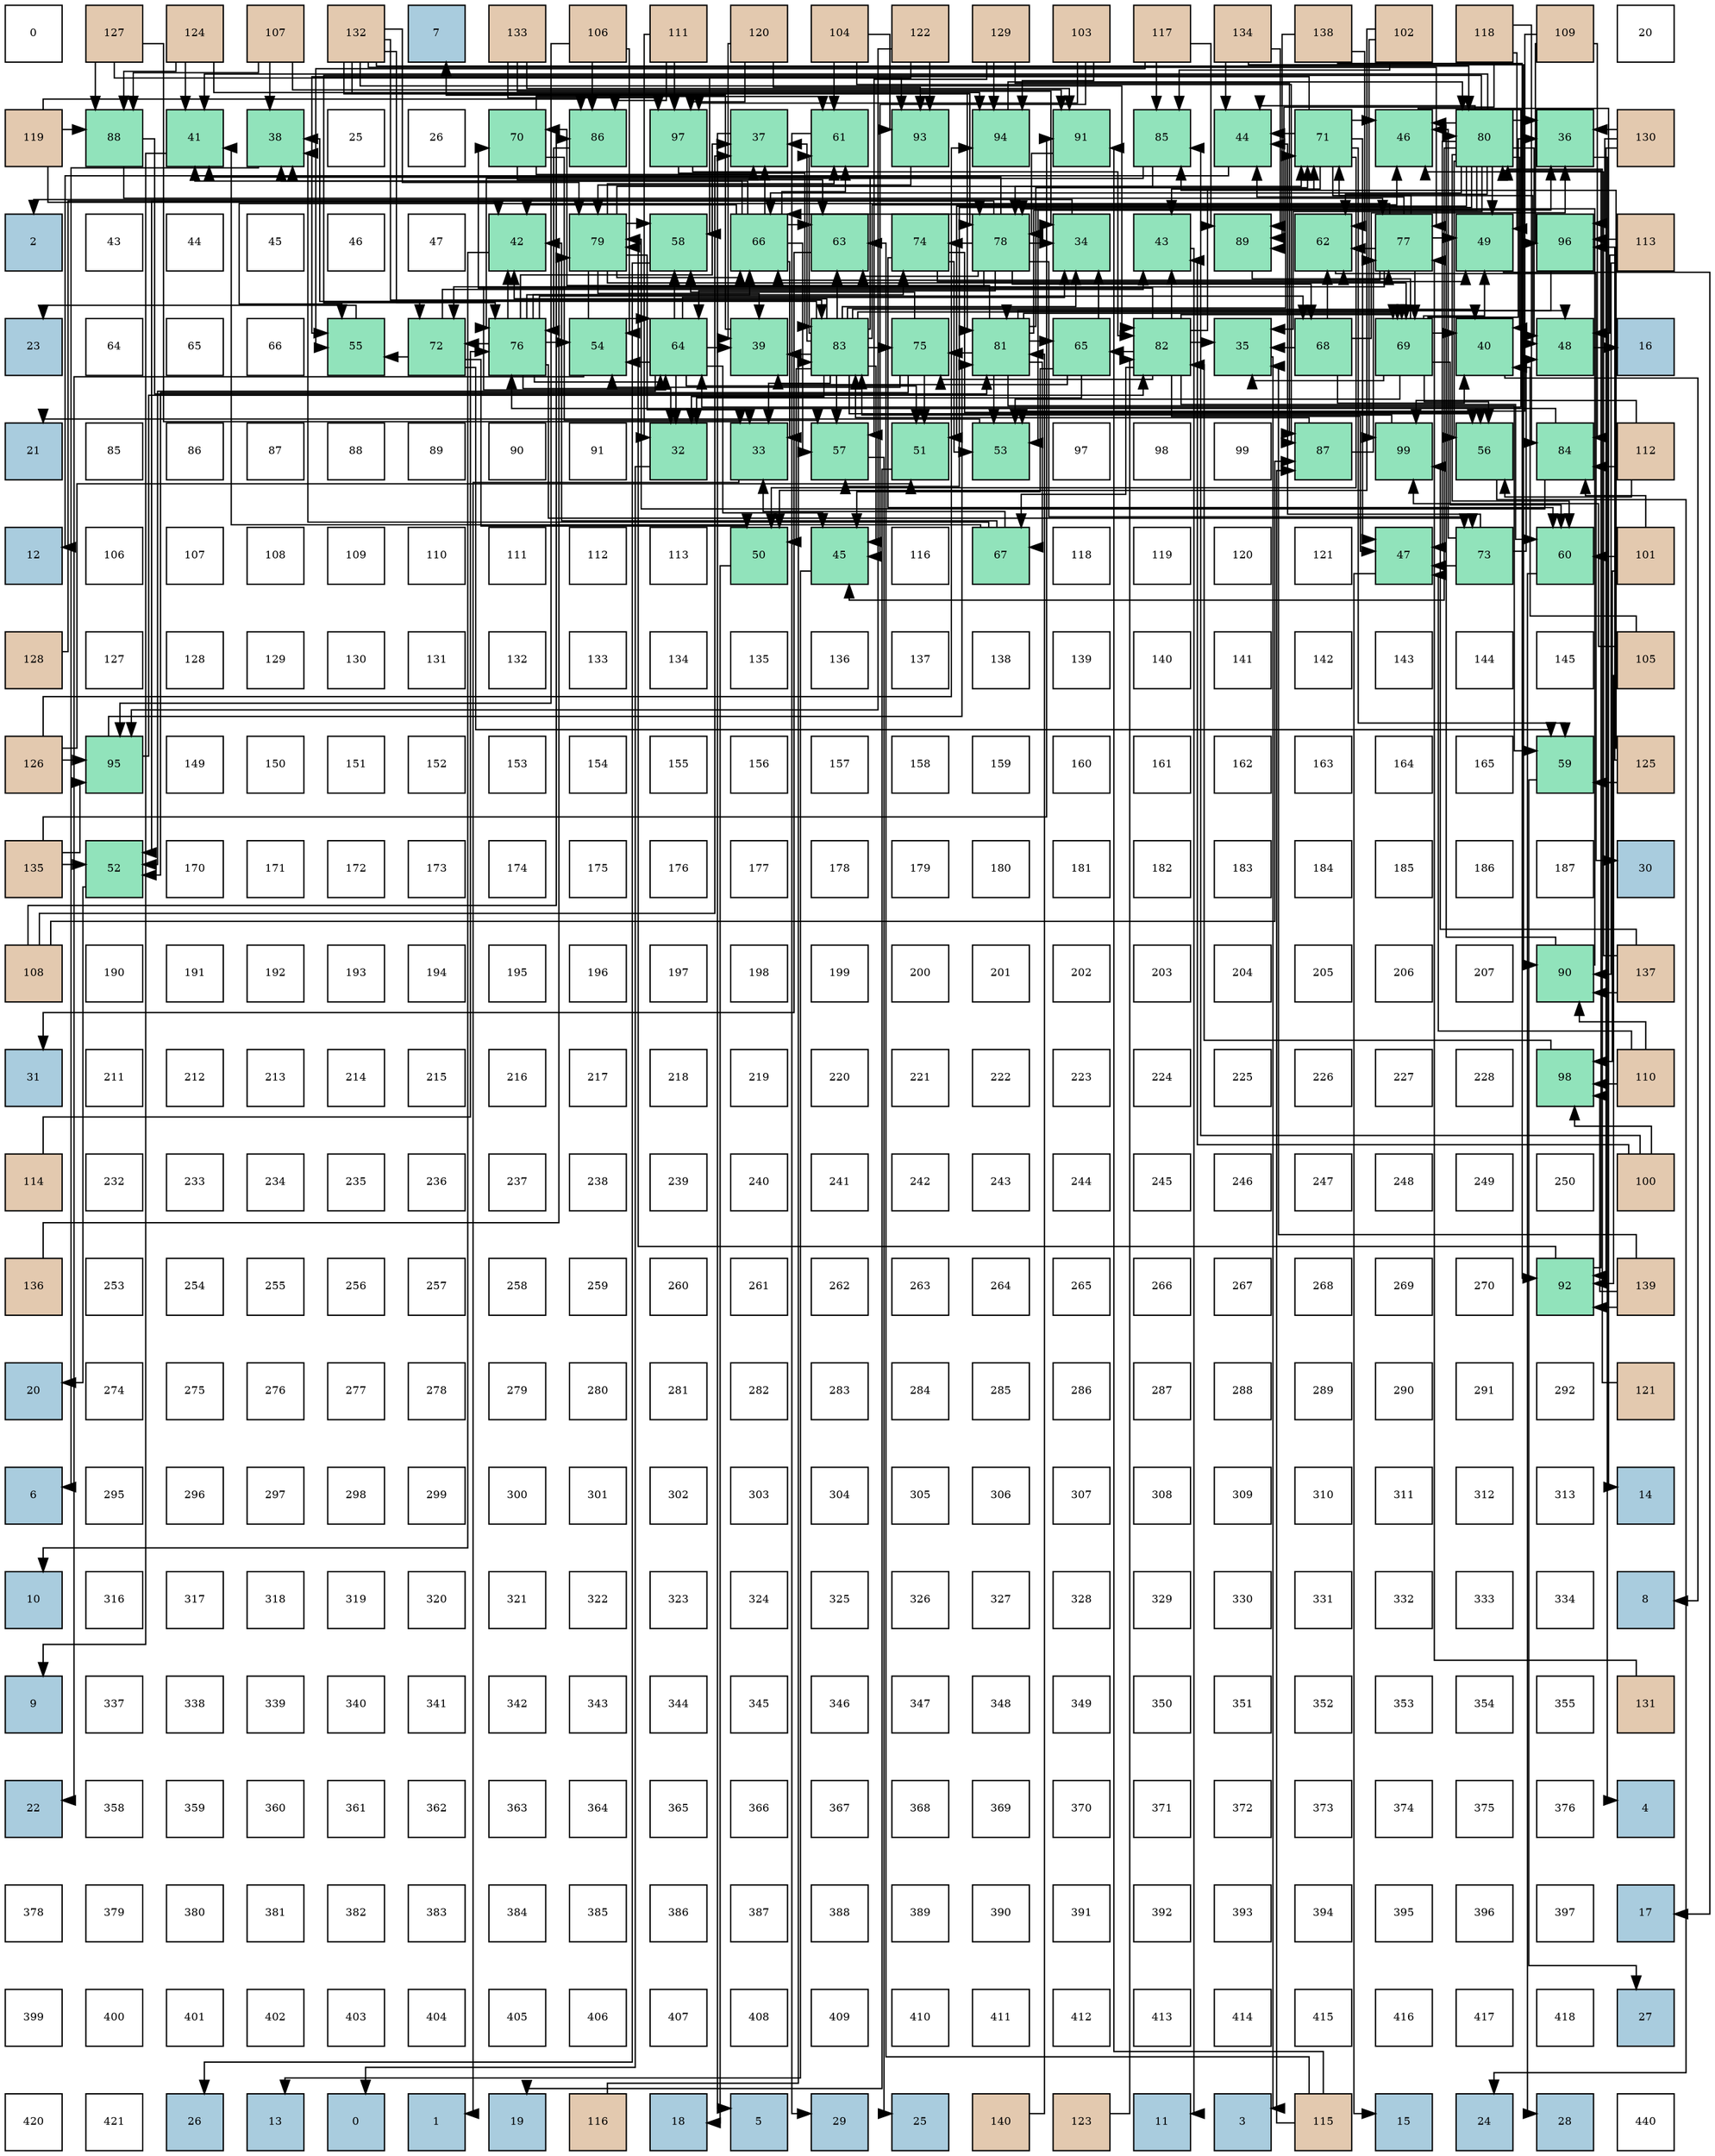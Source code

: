 digraph layout{
 rankdir=TB;
 splines=ortho;
 node [style=filled shape=square fixedsize=true width=0.6];
0[label="0", fontsize=8, fillcolor="#ffffff"];
1[label="127", fontsize=8, fillcolor="#e3c9af"];
2[label="124", fontsize=8, fillcolor="#e3c9af"];
3[label="107", fontsize=8, fillcolor="#e3c9af"];
4[label="132", fontsize=8, fillcolor="#e3c9af"];
5[label="7", fontsize=8, fillcolor="#a9ccde"];
6[label="133", fontsize=8, fillcolor="#e3c9af"];
7[label="106", fontsize=8, fillcolor="#e3c9af"];
8[label="111", fontsize=8, fillcolor="#e3c9af"];
9[label="120", fontsize=8, fillcolor="#e3c9af"];
10[label="104", fontsize=8, fillcolor="#e3c9af"];
11[label="122", fontsize=8, fillcolor="#e3c9af"];
12[label="129", fontsize=8, fillcolor="#e3c9af"];
13[label="103", fontsize=8, fillcolor="#e3c9af"];
14[label="117", fontsize=8, fillcolor="#e3c9af"];
15[label="134", fontsize=8, fillcolor="#e3c9af"];
16[label="138", fontsize=8, fillcolor="#e3c9af"];
17[label="102", fontsize=8, fillcolor="#e3c9af"];
18[label="118", fontsize=8, fillcolor="#e3c9af"];
19[label="109", fontsize=8, fillcolor="#e3c9af"];
20[label="20", fontsize=8, fillcolor="#ffffff"];
21[label="119", fontsize=8, fillcolor="#e3c9af"];
22[label="88", fontsize=8, fillcolor="#91e3bb"];
23[label="41", fontsize=8, fillcolor="#91e3bb"];
24[label="38", fontsize=8, fillcolor="#91e3bb"];
25[label="25", fontsize=8, fillcolor="#ffffff"];
26[label="26", fontsize=8, fillcolor="#ffffff"];
27[label="70", fontsize=8, fillcolor="#91e3bb"];
28[label="86", fontsize=8, fillcolor="#91e3bb"];
29[label="97", fontsize=8, fillcolor="#91e3bb"];
30[label="37", fontsize=8, fillcolor="#91e3bb"];
31[label="61", fontsize=8, fillcolor="#91e3bb"];
32[label="93", fontsize=8, fillcolor="#91e3bb"];
33[label="94", fontsize=8, fillcolor="#91e3bb"];
34[label="91", fontsize=8, fillcolor="#91e3bb"];
35[label="85", fontsize=8, fillcolor="#91e3bb"];
36[label="44", fontsize=8, fillcolor="#91e3bb"];
37[label="71", fontsize=8, fillcolor="#91e3bb"];
38[label="46", fontsize=8, fillcolor="#91e3bb"];
39[label="80", fontsize=8, fillcolor="#91e3bb"];
40[label="36", fontsize=8, fillcolor="#91e3bb"];
41[label="130", fontsize=8, fillcolor="#e3c9af"];
42[label="2", fontsize=8, fillcolor="#a9ccde"];
43[label="43", fontsize=8, fillcolor="#ffffff"];
44[label="44", fontsize=8, fillcolor="#ffffff"];
45[label="45", fontsize=8, fillcolor="#ffffff"];
46[label="46", fontsize=8, fillcolor="#ffffff"];
47[label="47", fontsize=8, fillcolor="#ffffff"];
48[label="42", fontsize=8, fillcolor="#91e3bb"];
49[label="79", fontsize=8, fillcolor="#91e3bb"];
50[label="58", fontsize=8, fillcolor="#91e3bb"];
51[label="66", fontsize=8, fillcolor="#91e3bb"];
52[label="63", fontsize=8, fillcolor="#91e3bb"];
53[label="74", fontsize=8, fillcolor="#91e3bb"];
54[label="78", fontsize=8, fillcolor="#91e3bb"];
55[label="34", fontsize=8, fillcolor="#91e3bb"];
56[label="43", fontsize=8, fillcolor="#91e3bb"];
57[label="89", fontsize=8, fillcolor="#91e3bb"];
58[label="62", fontsize=8, fillcolor="#91e3bb"];
59[label="77", fontsize=8, fillcolor="#91e3bb"];
60[label="49", fontsize=8, fillcolor="#91e3bb"];
61[label="96", fontsize=8, fillcolor="#91e3bb"];
62[label="113", fontsize=8, fillcolor="#e3c9af"];
63[label="23", fontsize=8, fillcolor="#a9ccde"];
64[label="64", fontsize=8, fillcolor="#ffffff"];
65[label="65", fontsize=8, fillcolor="#ffffff"];
66[label="66", fontsize=8, fillcolor="#ffffff"];
67[label="55", fontsize=8, fillcolor="#91e3bb"];
68[label="72", fontsize=8, fillcolor="#91e3bb"];
69[label="76", fontsize=8, fillcolor="#91e3bb"];
70[label="54", fontsize=8, fillcolor="#91e3bb"];
71[label="64", fontsize=8, fillcolor="#91e3bb"];
72[label="39", fontsize=8, fillcolor="#91e3bb"];
73[label="83", fontsize=8, fillcolor="#91e3bb"];
74[label="75", fontsize=8, fillcolor="#91e3bb"];
75[label="81", fontsize=8, fillcolor="#91e3bb"];
76[label="65", fontsize=8, fillcolor="#91e3bb"];
77[label="82", fontsize=8, fillcolor="#91e3bb"];
78[label="35", fontsize=8, fillcolor="#91e3bb"];
79[label="68", fontsize=8, fillcolor="#91e3bb"];
80[label="69", fontsize=8, fillcolor="#91e3bb"];
81[label="40", fontsize=8, fillcolor="#91e3bb"];
82[label="48", fontsize=8, fillcolor="#91e3bb"];
83[label="16", fontsize=8, fillcolor="#a9ccde"];
84[label="21", fontsize=8, fillcolor="#a9ccde"];
85[label="85", fontsize=8, fillcolor="#ffffff"];
86[label="86", fontsize=8, fillcolor="#ffffff"];
87[label="87", fontsize=8, fillcolor="#ffffff"];
88[label="88", fontsize=8, fillcolor="#ffffff"];
89[label="89", fontsize=8, fillcolor="#ffffff"];
90[label="90", fontsize=8, fillcolor="#ffffff"];
91[label="91", fontsize=8, fillcolor="#ffffff"];
92[label="32", fontsize=8, fillcolor="#91e3bb"];
93[label="33", fontsize=8, fillcolor="#91e3bb"];
94[label="57", fontsize=8, fillcolor="#91e3bb"];
95[label="51", fontsize=8, fillcolor="#91e3bb"];
96[label="53", fontsize=8, fillcolor="#91e3bb"];
97[label="97", fontsize=8, fillcolor="#ffffff"];
98[label="98", fontsize=8, fillcolor="#ffffff"];
99[label="99", fontsize=8, fillcolor="#ffffff"];
100[label="87", fontsize=8, fillcolor="#91e3bb"];
101[label="99", fontsize=8, fillcolor="#91e3bb"];
102[label="56", fontsize=8, fillcolor="#91e3bb"];
103[label="84", fontsize=8, fillcolor="#91e3bb"];
104[label="112", fontsize=8, fillcolor="#e3c9af"];
105[label="12", fontsize=8, fillcolor="#a9ccde"];
106[label="106", fontsize=8, fillcolor="#ffffff"];
107[label="107", fontsize=8, fillcolor="#ffffff"];
108[label="108", fontsize=8, fillcolor="#ffffff"];
109[label="109", fontsize=8, fillcolor="#ffffff"];
110[label="110", fontsize=8, fillcolor="#ffffff"];
111[label="111", fontsize=8, fillcolor="#ffffff"];
112[label="112", fontsize=8, fillcolor="#ffffff"];
113[label="113", fontsize=8, fillcolor="#ffffff"];
114[label="50", fontsize=8, fillcolor="#91e3bb"];
115[label="45", fontsize=8, fillcolor="#91e3bb"];
116[label="116", fontsize=8, fillcolor="#ffffff"];
117[label="67", fontsize=8, fillcolor="#91e3bb"];
118[label="118", fontsize=8, fillcolor="#ffffff"];
119[label="119", fontsize=8, fillcolor="#ffffff"];
120[label="120", fontsize=8, fillcolor="#ffffff"];
121[label="121", fontsize=8, fillcolor="#ffffff"];
122[label="47", fontsize=8, fillcolor="#91e3bb"];
123[label="73", fontsize=8, fillcolor="#91e3bb"];
124[label="60", fontsize=8, fillcolor="#91e3bb"];
125[label="101", fontsize=8, fillcolor="#e3c9af"];
126[label="128", fontsize=8, fillcolor="#e3c9af"];
127[label="127", fontsize=8, fillcolor="#ffffff"];
128[label="128", fontsize=8, fillcolor="#ffffff"];
129[label="129", fontsize=8, fillcolor="#ffffff"];
130[label="130", fontsize=8, fillcolor="#ffffff"];
131[label="131", fontsize=8, fillcolor="#ffffff"];
132[label="132", fontsize=8, fillcolor="#ffffff"];
133[label="133", fontsize=8, fillcolor="#ffffff"];
134[label="134", fontsize=8, fillcolor="#ffffff"];
135[label="135", fontsize=8, fillcolor="#ffffff"];
136[label="136", fontsize=8, fillcolor="#ffffff"];
137[label="137", fontsize=8, fillcolor="#ffffff"];
138[label="138", fontsize=8, fillcolor="#ffffff"];
139[label="139", fontsize=8, fillcolor="#ffffff"];
140[label="140", fontsize=8, fillcolor="#ffffff"];
141[label="141", fontsize=8, fillcolor="#ffffff"];
142[label="142", fontsize=8, fillcolor="#ffffff"];
143[label="143", fontsize=8, fillcolor="#ffffff"];
144[label="144", fontsize=8, fillcolor="#ffffff"];
145[label="145", fontsize=8, fillcolor="#ffffff"];
146[label="105", fontsize=8, fillcolor="#e3c9af"];
147[label="126", fontsize=8, fillcolor="#e3c9af"];
148[label="95", fontsize=8, fillcolor="#91e3bb"];
149[label="149", fontsize=8, fillcolor="#ffffff"];
150[label="150", fontsize=8, fillcolor="#ffffff"];
151[label="151", fontsize=8, fillcolor="#ffffff"];
152[label="152", fontsize=8, fillcolor="#ffffff"];
153[label="153", fontsize=8, fillcolor="#ffffff"];
154[label="154", fontsize=8, fillcolor="#ffffff"];
155[label="155", fontsize=8, fillcolor="#ffffff"];
156[label="156", fontsize=8, fillcolor="#ffffff"];
157[label="157", fontsize=8, fillcolor="#ffffff"];
158[label="158", fontsize=8, fillcolor="#ffffff"];
159[label="159", fontsize=8, fillcolor="#ffffff"];
160[label="160", fontsize=8, fillcolor="#ffffff"];
161[label="161", fontsize=8, fillcolor="#ffffff"];
162[label="162", fontsize=8, fillcolor="#ffffff"];
163[label="163", fontsize=8, fillcolor="#ffffff"];
164[label="164", fontsize=8, fillcolor="#ffffff"];
165[label="165", fontsize=8, fillcolor="#ffffff"];
166[label="59", fontsize=8, fillcolor="#91e3bb"];
167[label="125", fontsize=8, fillcolor="#e3c9af"];
168[label="135", fontsize=8, fillcolor="#e3c9af"];
169[label="52", fontsize=8, fillcolor="#91e3bb"];
170[label="170", fontsize=8, fillcolor="#ffffff"];
171[label="171", fontsize=8, fillcolor="#ffffff"];
172[label="172", fontsize=8, fillcolor="#ffffff"];
173[label="173", fontsize=8, fillcolor="#ffffff"];
174[label="174", fontsize=8, fillcolor="#ffffff"];
175[label="175", fontsize=8, fillcolor="#ffffff"];
176[label="176", fontsize=8, fillcolor="#ffffff"];
177[label="177", fontsize=8, fillcolor="#ffffff"];
178[label="178", fontsize=8, fillcolor="#ffffff"];
179[label="179", fontsize=8, fillcolor="#ffffff"];
180[label="180", fontsize=8, fillcolor="#ffffff"];
181[label="181", fontsize=8, fillcolor="#ffffff"];
182[label="182", fontsize=8, fillcolor="#ffffff"];
183[label="183", fontsize=8, fillcolor="#ffffff"];
184[label="184", fontsize=8, fillcolor="#ffffff"];
185[label="185", fontsize=8, fillcolor="#ffffff"];
186[label="186", fontsize=8, fillcolor="#ffffff"];
187[label="187", fontsize=8, fillcolor="#ffffff"];
188[label="30", fontsize=8, fillcolor="#a9ccde"];
189[label="108", fontsize=8, fillcolor="#e3c9af"];
190[label="190", fontsize=8, fillcolor="#ffffff"];
191[label="191", fontsize=8, fillcolor="#ffffff"];
192[label="192", fontsize=8, fillcolor="#ffffff"];
193[label="193", fontsize=8, fillcolor="#ffffff"];
194[label="194", fontsize=8, fillcolor="#ffffff"];
195[label="195", fontsize=8, fillcolor="#ffffff"];
196[label="196", fontsize=8, fillcolor="#ffffff"];
197[label="197", fontsize=8, fillcolor="#ffffff"];
198[label="198", fontsize=8, fillcolor="#ffffff"];
199[label="199", fontsize=8, fillcolor="#ffffff"];
200[label="200", fontsize=8, fillcolor="#ffffff"];
201[label="201", fontsize=8, fillcolor="#ffffff"];
202[label="202", fontsize=8, fillcolor="#ffffff"];
203[label="203", fontsize=8, fillcolor="#ffffff"];
204[label="204", fontsize=8, fillcolor="#ffffff"];
205[label="205", fontsize=8, fillcolor="#ffffff"];
206[label="206", fontsize=8, fillcolor="#ffffff"];
207[label="207", fontsize=8, fillcolor="#ffffff"];
208[label="90", fontsize=8, fillcolor="#91e3bb"];
209[label="137", fontsize=8, fillcolor="#e3c9af"];
210[label="31", fontsize=8, fillcolor="#a9ccde"];
211[label="211", fontsize=8, fillcolor="#ffffff"];
212[label="212", fontsize=8, fillcolor="#ffffff"];
213[label="213", fontsize=8, fillcolor="#ffffff"];
214[label="214", fontsize=8, fillcolor="#ffffff"];
215[label="215", fontsize=8, fillcolor="#ffffff"];
216[label="216", fontsize=8, fillcolor="#ffffff"];
217[label="217", fontsize=8, fillcolor="#ffffff"];
218[label="218", fontsize=8, fillcolor="#ffffff"];
219[label="219", fontsize=8, fillcolor="#ffffff"];
220[label="220", fontsize=8, fillcolor="#ffffff"];
221[label="221", fontsize=8, fillcolor="#ffffff"];
222[label="222", fontsize=8, fillcolor="#ffffff"];
223[label="223", fontsize=8, fillcolor="#ffffff"];
224[label="224", fontsize=8, fillcolor="#ffffff"];
225[label="225", fontsize=8, fillcolor="#ffffff"];
226[label="226", fontsize=8, fillcolor="#ffffff"];
227[label="227", fontsize=8, fillcolor="#ffffff"];
228[label="228", fontsize=8, fillcolor="#ffffff"];
229[label="98", fontsize=8, fillcolor="#91e3bb"];
230[label="110", fontsize=8, fillcolor="#e3c9af"];
231[label="114", fontsize=8, fillcolor="#e3c9af"];
232[label="232", fontsize=8, fillcolor="#ffffff"];
233[label="233", fontsize=8, fillcolor="#ffffff"];
234[label="234", fontsize=8, fillcolor="#ffffff"];
235[label="235", fontsize=8, fillcolor="#ffffff"];
236[label="236", fontsize=8, fillcolor="#ffffff"];
237[label="237", fontsize=8, fillcolor="#ffffff"];
238[label="238", fontsize=8, fillcolor="#ffffff"];
239[label="239", fontsize=8, fillcolor="#ffffff"];
240[label="240", fontsize=8, fillcolor="#ffffff"];
241[label="241", fontsize=8, fillcolor="#ffffff"];
242[label="242", fontsize=8, fillcolor="#ffffff"];
243[label="243", fontsize=8, fillcolor="#ffffff"];
244[label="244", fontsize=8, fillcolor="#ffffff"];
245[label="245", fontsize=8, fillcolor="#ffffff"];
246[label="246", fontsize=8, fillcolor="#ffffff"];
247[label="247", fontsize=8, fillcolor="#ffffff"];
248[label="248", fontsize=8, fillcolor="#ffffff"];
249[label="249", fontsize=8, fillcolor="#ffffff"];
250[label="250", fontsize=8, fillcolor="#ffffff"];
251[label="100", fontsize=8, fillcolor="#e3c9af"];
252[label="136", fontsize=8, fillcolor="#e3c9af"];
253[label="253", fontsize=8, fillcolor="#ffffff"];
254[label="254", fontsize=8, fillcolor="#ffffff"];
255[label="255", fontsize=8, fillcolor="#ffffff"];
256[label="256", fontsize=8, fillcolor="#ffffff"];
257[label="257", fontsize=8, fillcolor="#ffffff"];
258[label="258", fontsize=8, fillcolor="#ffffff"];
259[label="259", fontsize=8, fillcolor="#ffffff"];
260[label="260", fontsize=8, fillcolor="#ffffff"];
261[label="261", fontsize=8, fillcolor="#ffffff"];
262[label="262", fontsize=8, fillcolor="#ffffff"];
263[label="263", fontsize=8, fillcolor="#ffffff"];
264[label="264", fontsize=8, fillcolor="#ffffff"];
265[label="265", fontsize=8, fillcolor="#ffffff"];
266[label="266", fontsize=8, fillcolor="#ffffff"];
267[label="267", fontsize=8, fillcolor="#ffffff"];
268[label="268", fontsize=8, fillcolor="#ffffff"];
269[label="269", fontsize=8, fillcolor="#ffffff"];
270[label="270", fontsize=8, fillcolor="#ffffff"];
271[label="92", fontsize=8, fillcolor="#91e3bb"];
272[label="139", fontsize=8, fillcolor="#e3c9af"];
273[label="20", fontsize=8, fillcolor="#a9ccde"];
274[label="274", fontsize=8, fillcolor="#ffffff"];
275[label="275", fontsize=8, fillcolor="#ffffff"];
276[label="276", fontsize=8, fillcolor="#ffffff"];
277[label="277", fontsize=8, fillcolor="#ffffff"];
278[label="278", fontsize=8, fillcolor="#ffffff"];
279[label="279", fontsize=8, fillcolor="#ffffff"];
280[label="280", fontsize=8, fillcolor="#ffffff"];
281[label="281", fontsize=8, fillcolor="#ffffff"];
282[label="282", fontsize=8, fillcolor="#ffffff"];
283[label="283", fontsize=8, fillcolor="#ffffff"];
284[label="284", fontsize=8, fillcolor="#ffffff"];
285[label="285", fontsize=8, fillcolor="#ffffff"];
286[label="286", fontsize=8, fillcolor="#ffffff"];
287[label="287", fontsize=8, fillcolor="#ffffff"];
288[label="288", fontsize=8, fillcolor="#ffffff"];
289[label="289", fontsize=8, fillcolor="#ffffff"];
290[label="290", fontsize=8, fillcolor="#ffffff"];
291[label="291", fontsize=8, fillcolor="#ffffff"];
292[label="292", fontsize=8, fillcolor="#ffffff"];
293[label="121", fontsize=8, fillcolor="#e3c9af"];
294[label="6", fontsize=8, fillcolor="#a9ccde"];
295[label="295", fontsize=8, fillcolor="#ffffff"];
296[label="296", fontsize=8, fillcolor="#ffffff"];
297[label="297", fontsize=8, fillcolor="#ffffff"];
298[label="298", fontsize=8, fillcolor="#ffffff"];
299[label="299", fontsize=8, fillcolor="#ffffff"];
300[label="300", fontsize=8, fillcolor="#ffffff"];
301[label="301", fontsize=8, fillcolor="#ffffff"];
302[label="302", fontsize=8, fillcolor="#ffffff"];
303[label="303", fontsize=8, fillcolor="#ffffff"];
304[label="304", fontsize=8, fillcolor="#ffffff"];
305[label="305", fontsize=8, fillcolor="#ffffff"];
306[label="306", fontsize=8, fillcolor="#ffffff"];
307[label="307", fontsize=8, fillcolor="#ffffff"];
308[label="308", fontsize=8, fillcolor="#ffffff"];
309[label="309", fontsize=8, fillcolor="#ffffff"];
310[label="310", fontsize=8, fillcolor="#ffffff"];
311[label="311", fontsize=8, fillcolor="#ffffff"];
312[label="312", fontsize=8, fillcolor="#ffffff"];
313[label="313", fontsize=8, fillcolor="#ffffff"];
314[label="14", fontsize=8, fillcolor="#a9ccde"];
315[label="10", fontsize=8, fillcolor="#a9ccde"];
316[label="316", fontsize=8, fillcolor="#ffffff"];
317[label="317", fontsize=8, fillcolor="#ffffff"];
318[label="318", fontsize=8, fillcolor="#ffffff"];
319[label="319", fontsize=8, fillcolor="#ffffff"];
320[label="320", fontsize=8, fillcolor="#ffffff"];
321[label="321", fontsize=8, fillcolor="#ffffff"];
322[label="322", fontsize=8, fillcolor="#ffffff"];
323[label="323", fontsize=8, fillcolor="#ffffff"];
324[label="324", fontsize=8, fillcolor="#ffffff"];
325[label="325", fontsize=8, fillcolor="#ffffff"];
326[label="326", fontsize=8, fillcolor="#ffffff"];
327[label="327", fontsize=8, fillcolor="#ffffff"];
328[label="328", fontsize=8, fillcolor="#ffffff"];
329[label="329", fontsize=8, fillcolor="#ffffff"];
330[label="330", fontsize=8, fillcolor="#ffffff"];
331[label="331", fontsize=8, fillcolor="#ffffff"];
332[label="332", fontsize=8, fillcolor="#ffffff"];
333[label="333", fontsize=8, fillcolor="#ffffff"];
334[label="334", fontsize=8, fillcolor="#ffffff"];
335[label="8", fontsize=8, fillcolor="#a9ccde"];
336[label="9", fontsize=8, fillcolor="#a9ccde"];
337[label="337", fontsize=8, fillcolor="#ffffff"];
338[label="338", fontsize=8, fillcolor="#ffffff"];
339[label="339", fontsize=8, fillcolor="#ffffff"];
340[label="340", fontsize=8, fillcolor="#ffffff"];
341[label="341", fontsize=8, fillcolor="#ffffff"];
342[label="342", fontsize=8, fillcolor="#ffffff"];
343[label="343", fontsize=8, fillcolor="#ffffff"];
344[label="344", fontsize=8, fillcolor="#ffffff"];
345[label="345", fontsize=8, fillcolor="#ffffff"];
346[label="346", fontsize=8, fillcolor="#ffffff"];
347[label="347", fontsize=8, fillcolor="#ffffff"];
348[label="348", fontsize=8, fillcolor="#ffffff"];
349[label="349", fontsize=8, fillcolor="#ffffff"];
350[label="350", fontsize=8, fillcolor="#ffffff"];
351[label="351", fontsize=8, fillcolor="#ffffff"];
352[label="352", fontsize=8, fillcolor="#ffffff"];
353[label="353", fontsize=8, fillcolor="#ffffff"];
354[label="354", fontsize=8, fillcolor="#ffffff"];
355[label="355", fontsize=8, fillcolor="#ffffff"];
356[label="131", fontsize=8, fillcolor="#e3c9af"];
357[label="22", fontsize=8, fillcolor="#a9ccde"];
358[label="358", fontsize=8, fillcolor="#ffffff"];
359[label="359", fontsize=8, fillcolor="#ffffff"];
360[label="360", fontsize=8, fillcolor="#ffffff"];
361[label="361", fontsize=8, fillcolor="#ffffff"];
362[label="362", fontsize=8, fillcolor="#ffffff"];
363[label="363", fontsize=8, fillcolor="#ffffff"];
364[label="364", fontsize=8, fillcolor="#ffffff"];
365[label="365", fontsize=8, fillcolor="#ffffff"];
366[label="366", fontsize=8, fillcolor="#ffffff"];
367[label="367", fontsize=8, fillcolor="#ffffff"];
368[label="368", fontsize=8, fillcolor="#ffffff"];
369[label="369", fontsize=8, fillcolor="#ffffff"];
370[label="370", fontsize=8, fillcolor="#ffffff"];
371[label="371", fontsize=8, fillcolor="#ffffff"];
372[label="372", fontsize=8, fillcolor="#ffffff"];
373[label="373", fontsize=8, fillcolor="#ffffff"];
374[label="374", fontsize=8, fillcolor="#ffffff"];
375[label="375", fontsize=8, fillcolor="#ffffff"];
376[label="376", fontsize=8, fillcolor="#ffffff"];
377[label="4", fontsize=8, fillcolor="#a9ccde"];
378[label="378", fontsize=8, fillcolor="#ffffff"];
379[label="379", fontsize=8, fillcolor="#ffffff"];
380[label="380", fontsize=8, fillcolor="#ffffff"];
381[label="381", fontsize=8, fillcolor="#ffffff"];
382[label="382", fontsize=8, fillcolor="#ffffff"];
383[label="383", fontsize=8, fillcolor="#ffffff"];
384[label="384", fontsize=8, fillcolor="#ffffff"];
385[label="385", fontsize=8, fillcolor="#ffffff"];
386[label="386", fontsize=8, fillcolor="#ffffff"];
387[label="387", fontsize=8, fillcolor="#ffffff"];
388[label="388", fontsize=8, fillcolor="#ffffff"];
389[label="389", fontsize=8, fillcolor="#ffffff"];
390[label="390", fontsize=8, fillcolor="#ffffff"];
391[label="391", fontsize=8, fillcolor="#ffffff"];
392[label="392", fontsize=8, fillcolor="#ffffff"];
393[label="393", fontsize=8, fillcolor="#ffffff"];
394[label="394", fontsize=8, fillcolor="#ffffff"];
395[label="395", fontsize=8, fillcolor="#ffffff"];
396[label="396", fontsize=8, fillcolor="#ffffff"];
397[label="397", fontsize=8, fillcolor="#ffffff"];
398[label="17", fontsize=8, fillcolor="#a9ccde"];
399[label="399", fontsize=8, fillcolor="#ffffff"];
400[label="400", fontsize=8, fillcolor="#ffffff"];
401[label="401", fontsize=8, fillcolor="#ffffff"];
402[label="402", fontsize=8, fillcolor="#ffffff"];
403[label="403", fontsize=8, fillcolor="#ffffff"];
404[label="404", fontsize=8, fillcolor="#ffffff"];
405[label="405", fontsize=8, fillcolor="#ffffff"];
406[label="406", fontsize=8, fillcolor="#ffffff"];
407[label="407", fontsize=8, fillcolor="#ffffff"];
408[label="408", fontsize=8, fillcolor="#ffffff"];
409[label="409", fontsize=8, fillcolor="#ffffff"];
410[label="410", fontsize=8, fillcolor="#ffffff"];
411[label="411", fontsize=8, fillcolor="#ffffff"];
412[label="412", fontsize=8, fillcolor="#ffffff"];
413[label="413", fontsize=8, fillcolor="#ffffff"];
414[label="414", fontsize=8, fillcolor="#ffffff"];
415[label="415", fontsize=8, fillcolor="#ffffff"];
416[label="416", fontsize=8, fillcolor="#ffffff"];
417[label="417", fontsize=8, fillcolor="#ffffff"];
418[label="418", fontsize=8, fillcolor="#ffffff"];
419[label="27", fontsize=8, fillcolor="#a9ccde"];
420[label="420", fontsize=8, fillcolor="#ffffff"];
421[label="421", fontsize=8, fillcolor="#ffffff"];
422[label="26", fontsize=8, fillcolor="#a9ccde"];
423[label="13", fontsize=8, fillcolor="#a9ccde"];
424[label="0", fontsize=8, fillcolor="#a9ccde"];
425[label="1", fontsize=8, fillcolor="#a9ccde"];
426[label="19", fontsize=8, fillcolor="#a9ccde"];
427[label="116", fontsize=8, fillcolor="#e3c9af"];
428[label="18", fontsize=8, fillcolor="#a9ccde"];
429[label="5", fontsize=8, fillcolor="#a9ccde"];
430[label="29", fontsize=8, fillcolor="#a9ccde"];
431[label="25", fontsize=8, fillcolor="#a9ccde"];
432[label="140", fontsize=8, fillcolor="#e3c9af"];
433[label="123", fontsize=8, fillcolor="#e3c9af"];
434[label="11", fontsize=8, fillcolor="#a9ccde"];
435[label="3", fontsize=8, fillcolor="#a9ccde"];
436[label="115", fontsize=8, fillcolor="#e3c9af"];
437[label="15", fontsize=8, fillcolor="#a9ccde"];
438[label="24", fontsize=8, fillcolor="#a9ccde"];
439[label="28", fontsize=8, fillcolor="#a9ccde"];
440[label="440", fontsize=8, fillcolor="#ffffff"];
edge [constraint=false, style=vis];92 -> 424;
93 -> 425;
55 -> 42;
78 -> 435;
40 -> 377;
30 -> 429;
24 -> 294;
72 -> 5;
81 -> 335;
23 -> 336;
48 -> 315;
56 -> 434;
36 -> 105;
115 -> 423;
38 -> 314;
122 -> 437;
82 -> 83;
60 -> 398;
114 -> 428;
95 -> 426;
169 -> 273;
96 -> 84;
70 -> 357;
67 -> 63;
102 -> 438;
94 -> 431;
50 -> 422;
166 -> 419;
124 -> 439;
31 -> 430;
58 -> 188;
52 -> 210;
71 -> 92;
71 -> 55;
71 -> 72;
71 -> 115;
71 -> 95;
71 -> 169;
71 -> 70;
71 -> 50;
76 -> 92;
76 -> 55;
76 -> 72;
76 -> 115;
51 -> 93;
51 -> 30;
51 -> 24;
51 -> 23;
51 -> 48;
51 -> 94;
51 -> 31;
51 -> 52;
117 -> 93;
117 -> 24;
117 -> 23;
117 -> 48;
79 -> 78;
79 -> 40;
79 -> 81;
79 -> 58;
80 -> 78;
80 -> 40;
80 -> 81;
80 -> 60;
80 -> 96;
80 -> 102;
80 -> 124;
80 -> 58;
27 -> 30;
27 -> 94;
27 -> 31;
27 -> 52;
37 -> 56;
37 -> 36;
37 -> 38;
37 -> 122;
37 -> 82;
37 -> 114;
37 -> 67;
37 -> 166;
68 -> 56;
68 -> 114;
68 -> 67;
68 -> 166;
123 -> 36;
123 -> 38;
123 -> 122;
123 -> 82;
53 -> 60;
53 -> 96;
53 -> 102;
53 -> 124;
74 -> 95;
74 -> 169;
74 -> 70;
74 -> 50;
69 -> 92;
69 -> 30;
69 -> 48;
69 -> 70;
69 -> 71;
69 -> 51;
69 -> 79;
69 -> 68;
69 -> 123;
69 -> 53;
59 -> 36;
59 -> 60;
59 -> 67;
59 -> 58;
59 -> 71;
59 -> 51;
59 -> 80;
59 -> 37;
54 -> 55;
54 -> 24;
54 -> 169;
54 -> 52;
54 -> 71;
54 -> 51;
54 -> 79;
54 -> 68;
54 -> 123;
54 -> 53;
49 -> 93;
49 -> 72;
49 -> 50;
49 -> 31;
49 -> 71;
49 -> 51;
49 -> 80;
49 -> 37;
39 -> 78;
39 -> 40;
39 -> 81;
39 -> 23;
39 -> 36;
39 -> 115;
39 -> 38;
39 -> 122;
39 -> 82;
39 -> 60;
39 -> 95;
39 -> 96;
39 -> 102;
39 -> 94;
39 -> 124;
39 -> 58;
39 -> 71;
39 -> 51;
39 -> 68;
75 -> 40;
75 -> 82;
75 -> 96;
75 -> 166;
75 -> 76;
75 -> 117;
75 -> 80;
75 -> 27;
75 -> 37;
75 -> 74;
77 -> 78;
77 -> 56;
77 -> 122;
77 -> 124;
77 -> 76;
77 -> 117;
77 -> 80;
77 -> 27;
77 -> 37;
77 -> 74;
73 -> 92;
73 -> 93;
73 -> 55;
73 -> 30;
73 -> 24;
73 -> 72;
73 -> 81;
73 -> 23;
73 -> 48;
73 -> 115;
73 -> 38;
73 -> 114;
73 -> 102;
73 -> 94;
73 -> 31;
73 -> 52;
73 -> 80;
73 -> 37;
73 -> 74;
103 -> 69;
103 -> 49;
35 -> 69;
35 -> 54;
28 -> 69;
100 -> 59;
100 -> 73;
22 -> 59;
22 -> 75;
57 -> 59;
208 -> 54;
208 -> 39;
34 -> 54;
271 -> 49;
271 -> 39;
32 -> 49;
33 -> 39;
148 -> 75;
148 -> 77;
61 -> 75;
29 -> 77;
29 -> 73;
229 -> 77;
101 -> 73;
251 -> 56;
251 -> 35;
251 -> 229;
125 -> 124;
125 -> 103;
125 -> 229;
17 -> 114;
17 -> 35;
17 -> 101;
13 -> 115;
13 -> 33;
13 -> 29;
10 -> 31;
10 -> 100;
10 -> 32;
146 -> 81;
146 -> 271;
146 -> 101;
7 -> 70;
7 -> 28;
7 -> 148;
3 -> 24;
3 -> 22;
3 -> 34;
189 -> 30;
189 -> 28;
189 -> 100;
19 -> 96;
19 -> 103;
19 -> 61;
230 -> 122;
230 -> 208;
230 -> 229;
8 -> 92;
8 -> 28;
8 -> 29;
104 -> 102;
104 -> 103;
104 -> 101;
62 -> 82;
62 -> 208;
62 -> 61;
231 -> 69;
436 -> 52;
436 -> 100;
436 -> 34;
427 -> 73;
14 -> 67;
14 -> 35;
14 -> 57;
18 -> 60;
18 -> 103;
18 -> 57;
21 -> 48;
21 -> 28;
21 -> 22;
9 -> 72;
9 -> 32;
9 -> 29;
293 -> 39;
11 -> 50;
11 -> 32;
11 -> 148;
433 -> 77;
2 -> 23;
2 -> 22;
2 -> 33;
167 -> 166;
167 -> 35;
167 -> 61;
147 -> 95;
147 -> 33;
147 -> 148;
1 -> 93;
1 -> 22;
1 -> 32;
126 -> 54;
12 -> 94;
12 -> 100;
12 -> 33;
41 -> 40;
41 -> 271;
41 -> 61;
356 -> 59;
4 -> 69;
4 -> 59;
4 -> 54;
4 -> 49;
4 -> 39;
4 -> 75;
4 -> 77;
4 -> 73;
6 -> 55;
6 -> 34;
6 -> 29;
15 -> 36;
15 -> 57;
15 -> 208;
168 -> 169;
168 -> 34;
168 -> 148;
252 -> 49;
209 -> 38;
209 -> 208;
209 -> 101;
16 -> 58;
16 -> 57;
16 -> 271;
272 -> 78;
272 -> 271;
272 -> 229;
432 -> 75;
edge [constraint=true, style=invis];
0 -> 21 -> 42 -> 63 -> 84 -> 105 -> 126 -> 147 -> 168 -> 189 -> 210 -> 231 -> 252 -> 273 -> 294 -> 315 -> 336 -> 357 -> 378 -> 399 -> 420;
1 -> 22 -> 43 -> 64 -> 85 -> 106 -> 127 -> 148 -> 169 -> 190 -> 211 -> 232 -> 253 -> 274 -> 295 -> 316 -> 337 -> 358 -> 379 -> 400 -> 421;
2 -> 23 -> 44 -> 65 -> 86 -> 107 -> 128 -> 149 -> 170 -> 191 -> 212 -> 233 -> 254 -> 275 -> 296 -> 317 -> 338 -> 359 -> 380 -> 401 -> 422;
3 -> 24 -> 45 -> 66 -> 87 -> 108 -> 129 -> 150 -> 171 -> 192 -> 213 -> 234 -> 255 -> 276 -> 297 -> 318 -> 339 -> 360 -> 381 -> 402 -> 423;
4 -> 25 -> 46 -> 67 -> 88 -> 109 -> 130 -> 151 -> 172 -> 193 -> 214 -> 235 -> 256 -> 277 -> 298 -> 319 -> 340 -> 361 -> 382 -> 403 -> 424;
5 -> 26 -> 47 -> 68 -> 89 -> 110 -> 131 -> 152 -> 173 -> 194 -> 215 -> 236 -> 257 -> 278 -> 299 -> 320 -> 341 -> 362 -> 383 -> 404 -> 425;
6 -> 27 -> 48 -> 69 -> 90 -> 111 -> 132 -> 153 -> 174 -> 195 -> 216 -> 237 -> 258 -> 279 -> 300 -> 321 -> 342 -> 363 -> 384 -> 405 -> 426;
7 -> 28 -> 49 -> 70 -> 91 -> 112 -> 133 -> 154 -> 175 -> 196 -> 217 -> 238 -> 259 -> 280 -> 301 -> 322 -> 343 -> 364 -> 385 -> 406 -> 427;
8 -> 29 -> 50 -> 71 -> 92 -> 113 -> 134 -> 155 -> 176 -> 197 -> 218 -> 239 -> 260 -> 281 -> 302 -> 323 -> 344 -> 365 -> 386 -> 407 -> 428;
9 -> 30 -> 51 -> 72 -> 93 -> 114 -> 135 -> 156 -> 177 -> 198 -> 219 -> 240 -> 261 -> 282 -> 303 -> 324 -> 345 -> 366 -> 387 -> 408 -> 429;
10 -> 31 -> 52 -> 73 -> 94 -> 115 -> 136 -> 157 -> 178 -> 199 -> 220 -> 241 -> 262 -> 283 -> 304 -> 325 -> 346 -> 367 -> 388 -> 409 -> 430;
11 -> 32 -> 53 -> 74 -> 95 -> 116 -> 137 -> 158 -> 179 -> 200 -> 221 -> 242 -> 263 -> 284 -> 305 -> 326 -> 347 -> 368 -> 389 -> 410 -> 431;
12 -> 33 -> 54 -> 75 -> 96 -> 117 -> 138 -> 159 -> 180 -> 201 -> 222 -> 243 -> 264 -> 285 -> 306 -> 327 -> 348 -> 369 -> 390 -> 411 -> 432;
13 -> 34 -> 55 -> 76 -> 97 -> 118 -> 139 -> 160 -> 181 -> 202 -> 223 -> 244 -> 265 -> 286 -> 307 -> 328 -> 349 -> 370 -> 391 -> 412 -> 433;
14 -> 35 -> 56 -> 77 -> 98 -> 119 -> 140 -> 161 -> 182 -> 203 -> 224 -> 245 -> 266 -> 287 -> 308 -> 329 -> 350 -> 371 -> 392 -> 413 -> 434;
15 -> 36 -> 57 -> 78 -> 99 -> 120 -> 141 -> 162 -> 183 -> 204 -> 225 -> 246 -> 267 -> 288 -> 309 -> 330 -> 351 -> 372 -> 393 -> 414 -> 435;
16 -> 37 -> 58 -> 79 -> 100 -> 121 -> 142 -> 163 -> 184 -> 205 -> 226 -> 247 -> 268 -> 289 -> 310 -> 331 -> 352 -> 373 -> 394 -> 415 -> 436;
17 -> 38 -> 59 -> 80 -> 101 -> 122 -> 143 -> 164 -> 185 -> 206 -> 227 -> 248 -> 269 -> 290 -> 311 -> 332 -> 353 -> 374 -> 395 -> 416 -> 437;
18 -> 39 -> 60 -> 81 -> 102 -> 123 -> 144 -> 165 -> 186 -> 207 -> 228 -> 249 -> 270 -> 291 -> 312 -> 333 -> 354 -> 375 -> 396 -> 417 -> 438;
19 -> 40 -> 61 -> 82 -> 103 -> 124 -> 145 -> 166 -> 187 -> 208 -> 229 -> 250 -> 271 -> 292 -> 313 -> 334 -> 355 -> 376 -> 397 -> 418 -> 439;
20 -> 41 -> 62 -> 83 -> 104 -> 125 -> 146 -> 167 -> 188 -> 209 -> 230 -> 251 -> 272 -> 293 -> 314 -> 335 -> 356 -> 377 -> 398 -> 419 -> 440;
rank = same {0 -> 1 -> 2 -> 3 -> 4 -> 5 -> 6 -> 7 -> 8 -> 9 -> 10 -> 11 -> 12 -> 13 -> 14 -> 15 -> 16 -> 17 -> 18 -> 19 -> 20};
rank = same {21 -> 22 -> 23 -> 24 -> 25 -> 26 -> 27 -> 28 -> 29 -> 30 -> 31 -> 32 -> 33 -> 34 -> 35 -> 36 -> 37 -> 38 -> 39 -> 40 -> 41};
rank = same {42 -> 43 -> 44 -> 45 -> 46 -> 47 -> 48 -> 49 -> 50 -> 51 -> 52 -> 53 -> 54 -> 55 -> 56 -> 57 -> 58 -> 59 -> 60 -> 61 -> 62};
rank = same {63 -> 64 -> 65 -> 66 -> 67 -> 68 -> 69 -> 70 -> 71 -> 72 -> 73 -> 74 -> 75 -> 76 -> 77 -> 78 -> 79 -> 80 -> 81 -> 82 -> 83};
rank = same {84 -> 85 -> 86 -> 87 -> 88 -> 89 -> 90 -> 91 -> 92 -> 93 -> 94 -> 95 -> 96 -> 97 -> 98 -> 99 -> 100 -> 101 -> 102 -> 103 -> 104};
rank = same {105 -> 106 -> 107 -> 108 -> 109 -> 110 -> 111 -> 112 -> 113 -> 114 -> 115 -> 116 -> 117 -> 118 -> 119 -> 120 -> 121 -> 122 -> 123 -> 124 -> 125};
rank = same {126 -> 127 -> 128 -> 129 -> 130 -> 131 -> 132 -> 133 -> 134 -> 135 -> 136 -> 137 -> 138 -> 139 -> 140 -> 141 -> 142 -> 143 -> 144 -> 145 -> 146};
rank = same {147 -> 148 -> 149 -> 150 -> 151 -> 152 -> 153 -> 154 -> 155 -> 156 -> 157 -> 158 -> 159 -> 160 -> 161 -> 162 -> 163 -> 164 -> 165 -> 166 -> 167};
rank = same {168 -> 169 -> 170 -> 171 -> 172 -> 173 -> 174 -> 175 -> 176 -> 177 -> 178 -> 179 -> 180 -> 181 -> 182 -> 183 -> 184 -> 185 -> 186 -> 187 -> 188};
rank = same {189 -> 190 -> 191 -> 192 -> 193 -> 194 -> 195 -> 196 -> 197 -> 198 -> 199 -> 200 -> 201 -> 202 -> 203 -> 204 -> 205 -> 206 -> 207 -> 208 -> 209};
rank = same {210 -> 211 -> 212 -> 213 -> 214 -> 215 -> 216 -> 217 -> 218 -> 219 -> 220 -> 221 -> 222 -> 223 -> 224 -> 225 -> 226 -> 227 -> 228 -> 229 -> 230};
rank = same {231 -> 232 -> 233 -> 234 -> 235 -> 236 -> 237 -> 238 -> 239 -> 240 -> 241 -> 242 -> 243 -> 244 -> 245 -> 246 -> 247 -> 248 -> 249 -> 250 -> 251};
rank = same {252 -> 253 -> 254 -> 255 -> 256 -> 257 -> 258 -> 259 -> 260 -> 261 -> 262 -> 263 -> 264 -> 265 -> 266 -> 267 -> 268 -> 269 -> 270 -> 271 -> 272};
rank = same {273 -> 274 -> 275 -> 276 -> 277 -> 278 -> 279 -> 280 -> 281 -> 282 -> 283 -> 284 -> 285 -> 286 -> 287 -> 288 -> 289 -> 290 -> 291 -> 292 -> 293};
rank = same {294 -> 295 -> 296 -> 297 -> 298 -> 299 -> 300 -> 301 -> 302 -> 303 -> 304 -> 305 -> 306 -> 307 -> 308 -> 309 -> 310 -> 311 -> 312 -> 313 -> 314};
rank = same {315 -> 316 -> 317 -> 318 -> 319 -> 320 -> 321 -> 322 -> 323 -> 324 -> 325 -> 326 -> 327 -> 328 -> 329 -> 330 -> 331 -> 332 -> 333 -> 334 -> 335};
rank = same {336 -> 337 -> 338 -> 339 -> 340 -> 341 -> 342 -> 343 -> 344 -> 345 -> 346 -> 347 -> 348 -> 349 -> 350 -> 351 -> 352 -> 353 -> 354 -> 355 -> 356};
rank = same {357 -> 358 -> 359 -> 360 -> 361 -> 362 -> 363 -> 364 -> 365 -> 366 -> 367 -> 368 -> 369 -> 370 -> 371 -> 372 -> 373 -> 374 -> 375 -> 376 -> 377};
rank = same {378 -> 379 -> 380 -> 381 -> 382 -> 383 -> 384 -> 385 -> 386 -> 387 -> 388 -> 389 -> 390 -> 391 -> 392 -> 393 -> 394 -> 395 -> 396 -> 397 -> 398};
rank = same {399 -> 400 -> 401 -> 402 -> 403 -> 404 -> 405 -> 406 -> 407 -> 408 -> 409 -> 410 -> 411 -> 412 -> 413 -> 414 -> 415 -> 416 -> 417 -> 418 -> 419};
rank = same {420 -> 421 -> 422 -> 423 -> 424 -> 425 -> 426 -> 427 -> 428 -> 429 -> 430 -> 431 -> 432 -> 433 -> 434 -> 435 -> 436 -> 437 -> 438 -> 439 -> 440};
}